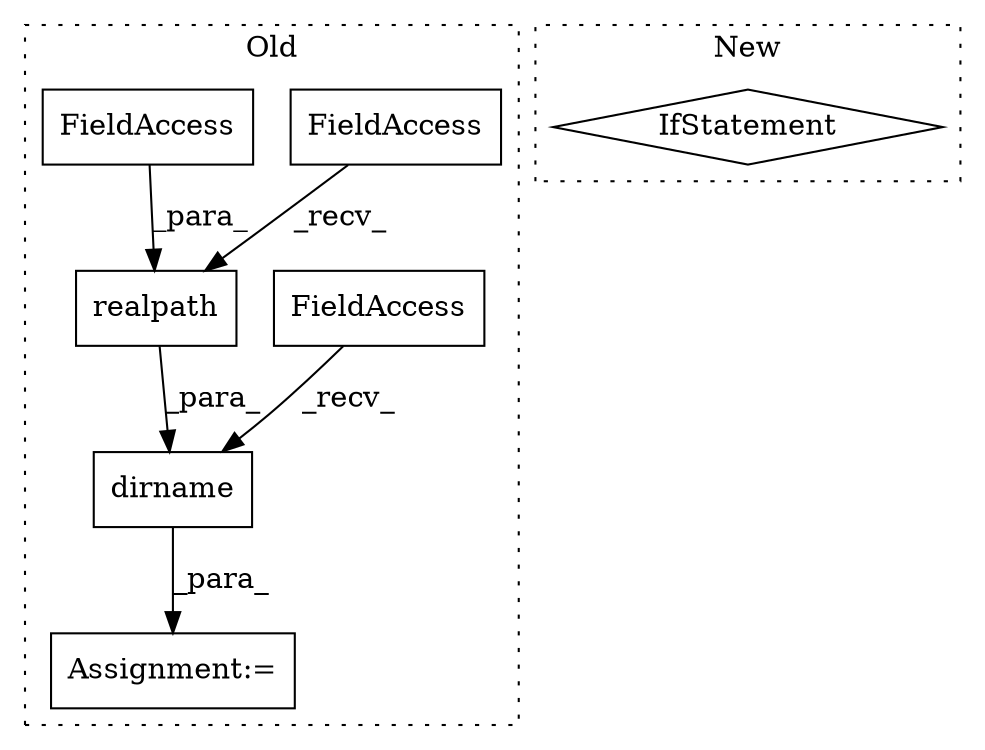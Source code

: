 digraph G {
subgraph cluster0 {
1 [label="realpath" a="32" s="3224,3241" l="9,1" shape="box"];
3 [label="FieldAccess" a="22" s="3216" l="7" shape="box"];
4 [label="Assignment:=" a="7" s="3186" l="1" shape="box"];
5 [label="dirname" a="32" s="3208,3242" l="8,1" shape="box"];
6 [label="FieldAccess" a="22" s="3200" l="7" shape="box"];
7 [label="FieldAccess" a="22" s="3233" l="8" shape="box"];
label = "Old";
style="dotted";
}
subgraph cluster1 {
2 [label="IfStatement" a="25" s="3816,3844" l="4,2" shape="diamond"];
label = "New";
style="dotted";
}
1 -> 5 [label="_para_"];
3 -> 1 [label="_recv_"];
5 -> 4 [label="_para_"];
6 -> 5 [label="_recv_"];
7 -> 1 [label="_para_"];
}